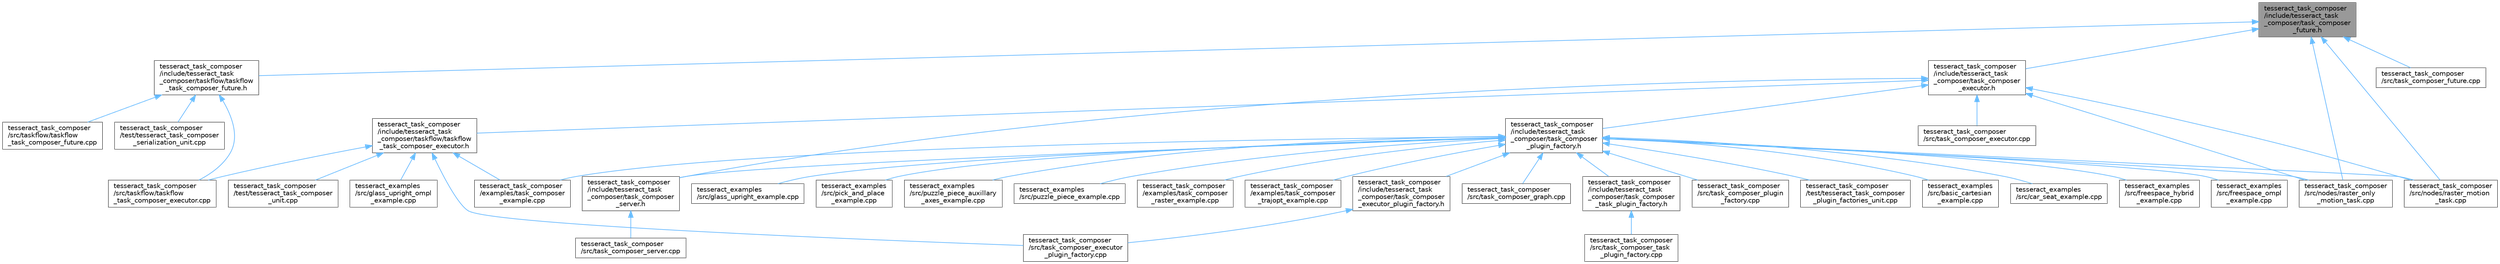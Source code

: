 digraph "tesseract_task_composer/include/tesseract_task_composer/task_composer_future.h"
{
 // LATEX_PDF_SIZE
  bgcolor="transparent";
  edge [fontname=Helvetica,fontsize=10,labelfontname=Helvetica,labelfontsize=10];
  node [fontname=Helvetica,fontsize=10,shape=box,height=0.2,width=0.4];
  Node1 [label="tesseract_task_composer\l/include/tesseract_task\l_composer/task_composer\l_future.h",height=0.2,width=0.4,color="gray40", fillcolor="grey60", style="filled", fontcolor="black",tooltip="A task composer future."];
  Node1 -> Node2 [dir="back",color="steelblue1",style="solid"];
  Node2 [label="tesseract_task_composer\l/include/tesseract_task\l_composer/task_composer\l_executor.h",height=0.2,width=0.4,color="grey40", fillcolor="white", style="filled",URL="$d6/dab/task__composer__executor_8h.html",tooltip="The executor for executing task graphs."];
  Node2 -> Node3 [dir="back",color="steelblue1",style="solid"];
  Node3 [label="tesseract_task_composer\l/include/tesseract_task\l_composer/task_composer\l_plugin_factory.h",height=0.2,width=0.4,color="grey40", fillcolor="white", style="filled",URL="$da/d42/task__composer__plugin__factory_8h.html",tooltip="A plugin factory for producing a task composer."];
  Node3 -> Node4 [dir="back",color="steelblue1",style="solid"];
  Node4 [label="tesseract_examples\l/src/basic_cartesian\l_example.cpp",height=0.2,width=0.4,color="grey40", fillcolor="white", style="filled",URL="$da/d69/basic__cartesian__example_8cpp.html",tooltip=" "];
  Node3 -> Node5 [dir="back",color="steelblue1",style="solid"];
  Node5 [label="tesseract_examples\l/src/car_seat_example.cpp",height=0.2,width=0.4,color="grey40", fillcolor="white", style="filled",URL="$d0/d87/car__seat__example_8cpp.html",tooltip="Car seat example implementation."];
  Node3 -> Node6 [dir="back",color="steelblue1",style="solid"];
  Node6 [label="tesseract_examples\l/src/freespace_hybrid\l_example.cpp",height=0.2,width=0.4,color="grey40", fillcolor="white", style="filled",URL="$d1/dda/freespace__hybrid__example_8cpp.html",tooltip=" "];
  Node3 -> Node7 [dir="back",color="steelblue1",style="solid"];
  Node7 [label="tesseract_examples\l/src/freespace_ompl\l_example.cpp",height=0.2,width=0.4,color="grey40", fillcolor="white", style="filled",URL="$d1/d33/freespace__ompl__example_8cpp.html",tooltip="An example of a feespace motion planning with OMPL."];
  Node3 -> Node8 [dir="back",color="steelblue1",style="solid"];
  Node8 [label="tesseract_examples\l/src/glass_upright_example.cpp",height=0.2,width=0.4,color="grey40", fillcolor="white", style="filled",URL="$dc/da1/glass__upright__example_8cpp.html",tooltip="Glass upright example implementation."];
  Node3 -> Node9 [dir="back",color="steelblue1",style="solid"];
  Node9 [label="tesseract_examples\l/src/pick_and_place\l_example.cpp",height=0.2,width=0.4,color="grey40", fillcolor="white", style="filled",URL="$d9/d6a/pick__and__place__example_8cpp.html",tooltip="Pick and place implementation."];
  Node3 -> Node10 [dir="back",color="steelblue1",style="solid"];
  Node10 [label="tesseract_examples\l/src/puzzle_piece_auxillary\l_axes_example.cpp",height=0.2,width=0.4,color="grey40", fillcolor="white", style="filled",URL="$d3/d7e/puzzle__piece__auxillary__axes__example_8cpp.html",tooltip="Puzzle piece auxillary axes implementation."];
  Node3 -> Node11 [dir="back",color="steelblue1",style="solid"];
  Node11 [label="tesseract_examples\l/src/puzzle_piece_example.cpp",height=0.2,width=0.4,color="grey40", fillcolor="white", style="filled",URL="$dd/d8f/puzzle__piece__example_8cpp.html",tooltip="Puzzle piece example implementation."];
  Node3 -> Node12 [dir="back",color="steelblue1",style="solid"];
  Node12 [label="tesseract_task_composer\l/examples/task_composer\l_example.cpp",height=0.2,width=0.4,color="grey40", fillcolor="white", style="filled",URL="$d2/d8b/task__composer__example_8cpp.html",tooltip=" "];
  Node3 -> Node13 [dir="back",color="steelblue1",style="solid"];
  Node13 [label="tesseract_task_composer\l/examples/task_composer\l_raster_example.cpp",height=0.2,width=0.4,color="grey40", fillcolor="white", style="filled",URL="$db/d4d/task__composer__raster__example_8cpp.html",tooltip=" "];
  Node3 -> Node14 [dir="back",color="steelblue1",style="solid"];
  Node14 [label="tesseract_task_composer\l/examples/task_composer\l_trajopt_example.cpp",height=0.2,width=0.4,color="grey40", fillcolor="white", style="filled",URL="$de/d6f/task__composer__trajopt__example_8cpp.html",tooltip=" "];
  Node3 -> Node15 [dir="back",color="steelblue1",style="solid"];
  Node15 [label="tesseract_task_composer\l/include/tesseract_task\l_composer/task_composer\l_executor_plugin_factory.h",height=0.2,width=0.4,color="grey40", fillcolor="white", style="filled",URL="$d1/d24/task__composer__executor__plugin__factory_8h.html",tooltip="A task in the pipeline."];
  Node15 -> Node16 [dir="back",color="steelblue1",style="solid"];
  Node16 [label="tesseract_task_composer\l/src/task_composer_executor\l_plugin_factory.cpp",height=0.2,width=0.4,color="grey40", fillcolor="white", style="filled",URL="$d0/d8a/task__composer__executor__plugin__factory_8cpp.html",tooltip=" "];
  Node3 -> Node17 [dir="back",color="steelblue1",style="solid"];
  Node17 [label="tesseract_task_composer\l/include/tesseract_task\l_composer/task_composer\l_server.h",height=0.2,width=0.4,color="grey40", fillcolor="white", style="filled",URL="$d5/df0/task__composer__server_8h.html",tooltip="A task server."];
  Node17 -> Node18 [dir="back",color="steelblue1",style="solid"];
  Node18 [label="tesseract_task_composer\l/src/task_composer_server.cpp",height=0.2,width=0.4,color="grey40", fillcolor="white", style="filled",URL="$dc/d0c/task__composer__server_8cpp.html",tooltip=" "];
  Node3 -> Node19 [dir="back",color="steelblue1",style="solid"];
  Node19 [label="tesseract_task_composer\l/include/tesseract_task\l_composer/task_composer\l_task_plugin_factory.h",height=0.2,width=0.4,color="grey40", fillcolor="white", style="filled",URL="$dc/d62/task__composer__task__plugin__factory_8h.html",tooltip="A task in the pipeline."];
  Node19 -> Node20 [dir="back",color="steelblue1",style="solid"];
  Node20 [label="tesseract_task_composer\l/src/task_composer_task\l_plugin_factory.cpp",height=0.2,width=0.4,color="grey40", fillcolor="white", style="filled",URL="$dc/de0/task__composer__task__plugin__factory_8cpp.html",tooltip="A task in the pipeline."];
  Node3 -> Node21 [dir="back",color="steelblue1",style="solid"];
  Node21 [label="tesseract_task_composer\l/src/nodes/raster_motion\l_task.cpp",height=0.2,width=0.4,color="grey40", fillcolor="white", style="filled",URL="$d4/d89/raster__motion__task_8cpp.html",tooltip="Raster motion task with transitions."];
  Node3 -> Node22 [dir="back",color="steelblue1",style="solid"];
  Node22 [label="tesseract_task_composer\l/src/nodes/raster_only\l_motion_task.cpp",height=0.2,width=0.4,color="grey40", fillcolor="white", style="filled",URL="$d3/d6b/raster__only__motion__task_8cpp.html",tooltip=" "];
  Node3 -> Node23 [dir="back",color="steelblue1",style="solid"];
  Node23 [label="tesseract_task_composer\l/src/task_composer_graph.cpp",height=0.2,width=0.4,color="grey40", fillcolor="white", style="filled",URL="$de/d20/task__composer__graph_8cpp.html",tooltip="A task graph."];
  Node3 -> Node24 [dir="back",color="steelblue1",style="solid"];
  Node24 [label="tesseract_task_composer\l/src/task_composer_plugin\l_factory.cpp",height=0.2,width=0.4,color="grey40", fillcolor="white", style="filled",URL="$d7/d4b/task__composer__plugin__factory_8cpp.html",tooltip="A plugin factory for producing a task composer."];
  Node3 -> Node25 [dir="back",color="steelblue1",style="solid"];
  Node25 [label="tesseract_task_composer\l/test/tesseract_task_composer\l_plugin_factories_unit.cpp",height=0.2,width=0.4,color="grey40", fillcolor="white", style="filled",URL="$dd/d7c/tesseract__task__composer__plugin__factories__unit_8cpp.html",tooltip=" "];
  Node2 -> Node17 [dir="back",color="steelblue1",style="solid"];
  Node2 -> Node26 [dir="back",color="steelblue1",style="solid"];
  Node26 [label="tesseract_task_composer\l/include/tesseract_task\l_composer/taskflow/taskflow\l_task_composer_executor.h",height=0.2,width=0.4,color="grey40", fillcolor="white", style="filled",URL="$da/d8c/taskflow__task__composer__executor_8h.html",tooltip="The tasflow executor implementation."];
  Node26 -> Node27 [dir="back",color="steelblue1",style="solid"];
  Node27 [label="tesseract_examples\l/src/glass_upright_ompl\l_example.cpp",height=0.2,width=0.4,color="grey40", fillcolor="white", style="filled",URL="$d6/d0e/glass__upright__ompl__example_8cpp.html",tooltip="Glass upright OMPL example implementation."];
  Node26 -> Node12 [dir="back",color="steelblue1",style="solid"];
  Node26 -> Node16 [dir="back",color="steelblue1",style="solid"];
  Node26 -> Node28 [dir="back",color="steelblue1",style="solid"];
  Node28 [label="tesseract_task_composer\l/src/taskflow/taskflow\l_task_composer_executor.cpp",height=0.2,width=0.4,color="grey40", fillcolor="white", style="filled",URL="$d1/d42/taskflow__task__composer__executor_8cpp.html",tooltip=" "];
  Node26 -> Node29 [dir="back",color="steelblue1",style="solid"];
  Node29 [label="tesseract_task_composer\l/test/tesseract_task_composer\l_unit.cpp",height=0.2,width=0.4,color="grey40", fillcolor="white", style="filled",URL="$d7/db5/tesseract__task__composer__unit_8cpp.html",tooltip=" "];
  Node2 -> Node21 [dir="back",color="steelblue1",style="solid"];
  Node2 -> Node22 [dir="back",color="steelblue1",style="solid"];
  Node2 -> Node30 [dir="back",color="steelblue1",style="solid"];
  Node30 [label="tesseract_task_composer\l/src/task_composer_executor.cpp",height=0.2,width=0.4,color="grey40", fillcolor="white", style="filled",URL="$dd/d40/task__composer__executor_8cpp.html",tooltip="The executor for executing task graphs."];
  Node1 -> Node31 [dir="back",color="steelblue1",style="solid"];
  Node31 [label="tesseract_task_composer\l/include/tesseract_task\l_composer/taskflow/taskflow\l_task_composer_future.h",height=0.2,width=0.4,color="grey40", fillcolor="white", style="filled",URL="$dc/d39/taskflow__task__composer__future_8h.html",tooltip="A taskflow task composer future implementation."];
  Node31 -> Node28 [dir="back",color="steelblue1",style="solid"];
  Node31 -> Node32 [dir="back",color="steelblue1",style="solid"];
  Node32 [label="tesseract_task_composer\l/src/taskflow/taskflow\l_task_composer_future.cpp",height=0.2,width=0.4,color="grey40", fillcolor="white", style="filled",URL="$d8/db1/taskflow__task__composer__future_8cpp.html",tooltip="A taskflow task composer future implementation."];
  Node31 -> Node33 [dir="back",color="steelblue1",style="solid"];
  Node33 [label="tesseract_task_composer\l/test/tesseract_task_composer\l_serialization_unit.cpp",height=0.2,width=0.4,color="grey40", fillcolor="white", style="filled",URL="$d6/da6/tesseract__task__composer__serialization__unit_8cpp.html",tooltip=" "];
  Node1 -> Node21 [dir="back",color="steelblue1",style="solid"];
  Node1 -> Node22 [dir="back",color="steelblue1",style="solid"];
  Node1 -> Node34 [dir="back",color="steelblue1",style="solid"];
  Node34 [label="tesseract_task_composer\l/src/task_composer_future.cpp",height=0.2,width=0.4,color="grey40", fillcolor="white", style="filled",URL="$d2/d46/task__composer__future_8cpp.html",tooltip="A task composer future."];
}
